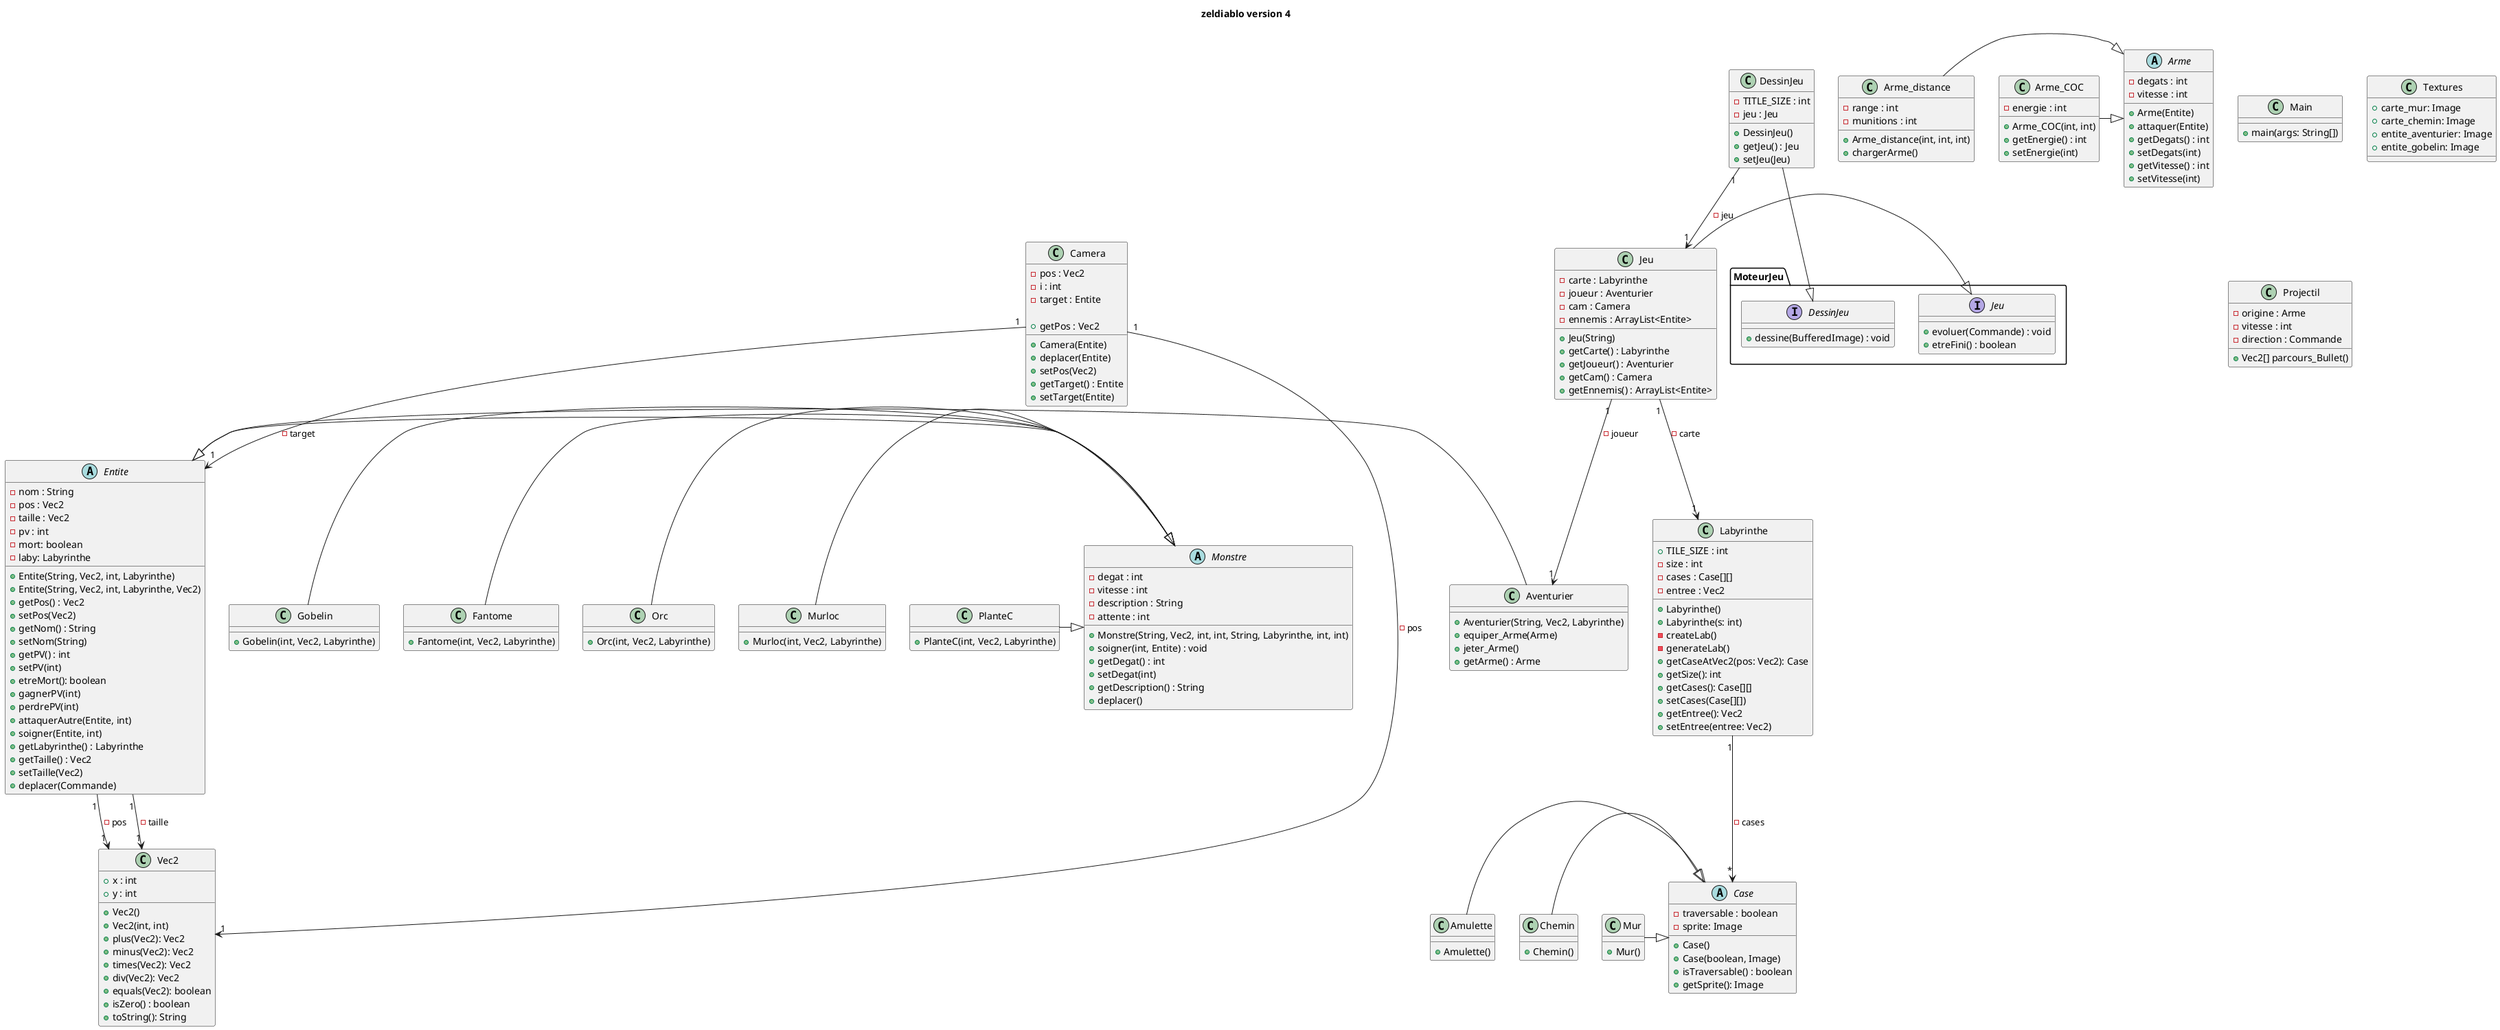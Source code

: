@startuml
title zeldiablo version 4

class Jeu{
    - carte : Labyrinthe
    - joueur : Aventurier
    - cam : Camera
    - ennemis : ArrayList<Entite>

    + Jeu(String)
    + getCarte() : Labyrinthe
    + getJoueur() : Aventurier
    + getCam() : Camera
    + getEnnemis() : ArrayList<Entite>
}

abstract class Case{
    - traversable : boolean
    - sprite: Image

    + Case()
    + Case(boolean, Image)
    + isTraversable() : boolean
    + getSprite(): Image
}

class Chemin{
    + Chemin()
}

class Mur{
    + Mur()
}

class Amulette{
    + Amulette()
}

class Labyrinthe {
    + TILE_SIZE : int
    - size : int
    - cases : Case[][]
    - entree : Vec2

    + Labyrinthe()
    + Labyrinthe(s: int)
    - createLab()
    - generateLab()
    + getCaseAtVec2(pos: Vec2): Case
    + getSize(): int
    + getCases(): Case[][]
    + setCases(Case[][])
    + getEntree(): Vec2
    + setEntree(entree: Vec2)
}

class Vec2 {
    + x : int
    + y : int

    + Vec2()
    + Vec2(int, int)
    + plus(Vec2): Vec2
    + minus(Vec2): Vec2
    + times(Vec2): Vec2
    + div(Vec2): Vec2
    + equals(Vec2): boolean
    + isZero() : boolean
    + toString(): String
}

abstract class Entite{
    - nom : String
    - pos : Vec2
    - taille : Vec2
    - pv : int
    - mort: boolean
    - laby: Labyrinthe

    + Entite(String, Vec2, int, Labyrinthe)
    + Entite(String, Vec2, int, Labyrinthe, Vec2)
    + getPos() : Vec2
    + setPos(Vec2)
    + getNom() : String
    + setNom(String)
    + getPV() : int
    + setPV(int)
    + etreMort(): boolean
    + gagnerPV(int) 
    + perdrePV(int)
    + attaquerAutre(Entite, int)
    + soigner(Entite, int)
    + getLabyrinthe() : Labyrinthe
    + getTaille() : Vec2
    + setTaille(Vec2)
    + deplacer(Commande)
}

abstract Monstre{
    - degat : int
    - vitesse : int
    - description : String
    - attente : int

    + Monstre(String, Vec2, int, int, String, Labyrinthe, int, int)
    + soigner(int, Entite) : void
    + getDegat() : int
    + setDegat(int)
    + getDescription() : String
    + deplacer()
}

class Gobelin{
    + Gobelin(int, Vec2, Labyrinthe)
}

class Fantome{
    + Fantome(int, Vec2, Labyrinthe)
}

class Orc{
    + Orc(int, Vec2, Labyrinthe)
}

class Murloc{
    + Murloc(int, Vec2, Labyrinthe)
}

class PlanteC{
    + PlanteC(int, Vec2, Labyrinthe)
}

class Aventurier{
    + Aventurier(String, Vec2, Labyrinthe)
    + equiper_Arme(Arme)
    + jeter_Arme()
    + getArme() : Arme
}

class DessinJeu{
    - TITLE_SIZE : int
    - jeu : Jeu

    + DessinJeu()
    + getJeu() : Jeu
    + setJeu(Jeu)
}

class Main{
    + main(args: String[])
}

interface MoteurJeu.DessinJeu{
    + dessine(BufferedImage) : void
}

interface MoteurJeu.Jeu{
    + evoluer(Commande) : void
    + etreFini() : boolean
}


class Camera {
    - pos : Vec2
    - i : int
    - target : Entite

    + Camera(Entite)
    + deplacer(Entite)
    + getPos : Vec2
    + setPos(Vec2)
    + getTarget() : Entite
    + setTarget(Entite)
}

class Textures {
    + carte_mur: Image
    + carte_chemin: Image
    + entite_aventurier: Image
    + entite_gobelin: Image
}

abstract class Arme{
    - degats : int
    - vitesse : int

    + Arme(Entite)
    + attaquer(Entite)
    + getDegats() : int
    + setDegats(int)
    + getVitesse() : int
    + setVitesse(int)
}

class Arme_distance{
    - range : int
    - munitions : int

    + Arme_distance(int, int, int)
    + chargerArme()
}

class Arme_COC {
    - energie : int

    + Arme_COC(int, int)
    + getEnergie() : int
    + setEnergie(int)
}
class Projectil{
    - origine : Arme
    - vitesse : int
    - direction : Commande

    + Vec2[] parcours_Bullet()
}


Labyrinthe "1" --> "*" Case : - cases
Chemin -|> Case
Mur -|> Case
Amulette -|> Case
Jeu -|> MoteurJeu.Jeu
DessinJeu -|> MoteurJeu.DessinJeu
Aventurier -|> Entite
Monstre -|> Entite
Gobelin -|> Monstre
Fantome -|> Monstre
Orc -|> Monstre
Murloc -|> Monstre
PlanteC -|> Monstre
Arme_distance -|> Arme
Arme_COC -|> Arme
Jeu "1" --> "1" Labyrinthe : - carte
Jeu "1" --> "1" Aventurier : - joueur
DessinJeu "1" --> "1" Jeu : - jeu
Camera "1" --> "1" Entite : - target
Camera "1" --> "1" Vec2 : - pos
Entite "1" --> "1" Vec2 : - pos
Entite "1" --> "1" Vec2 : - taille
@enduml